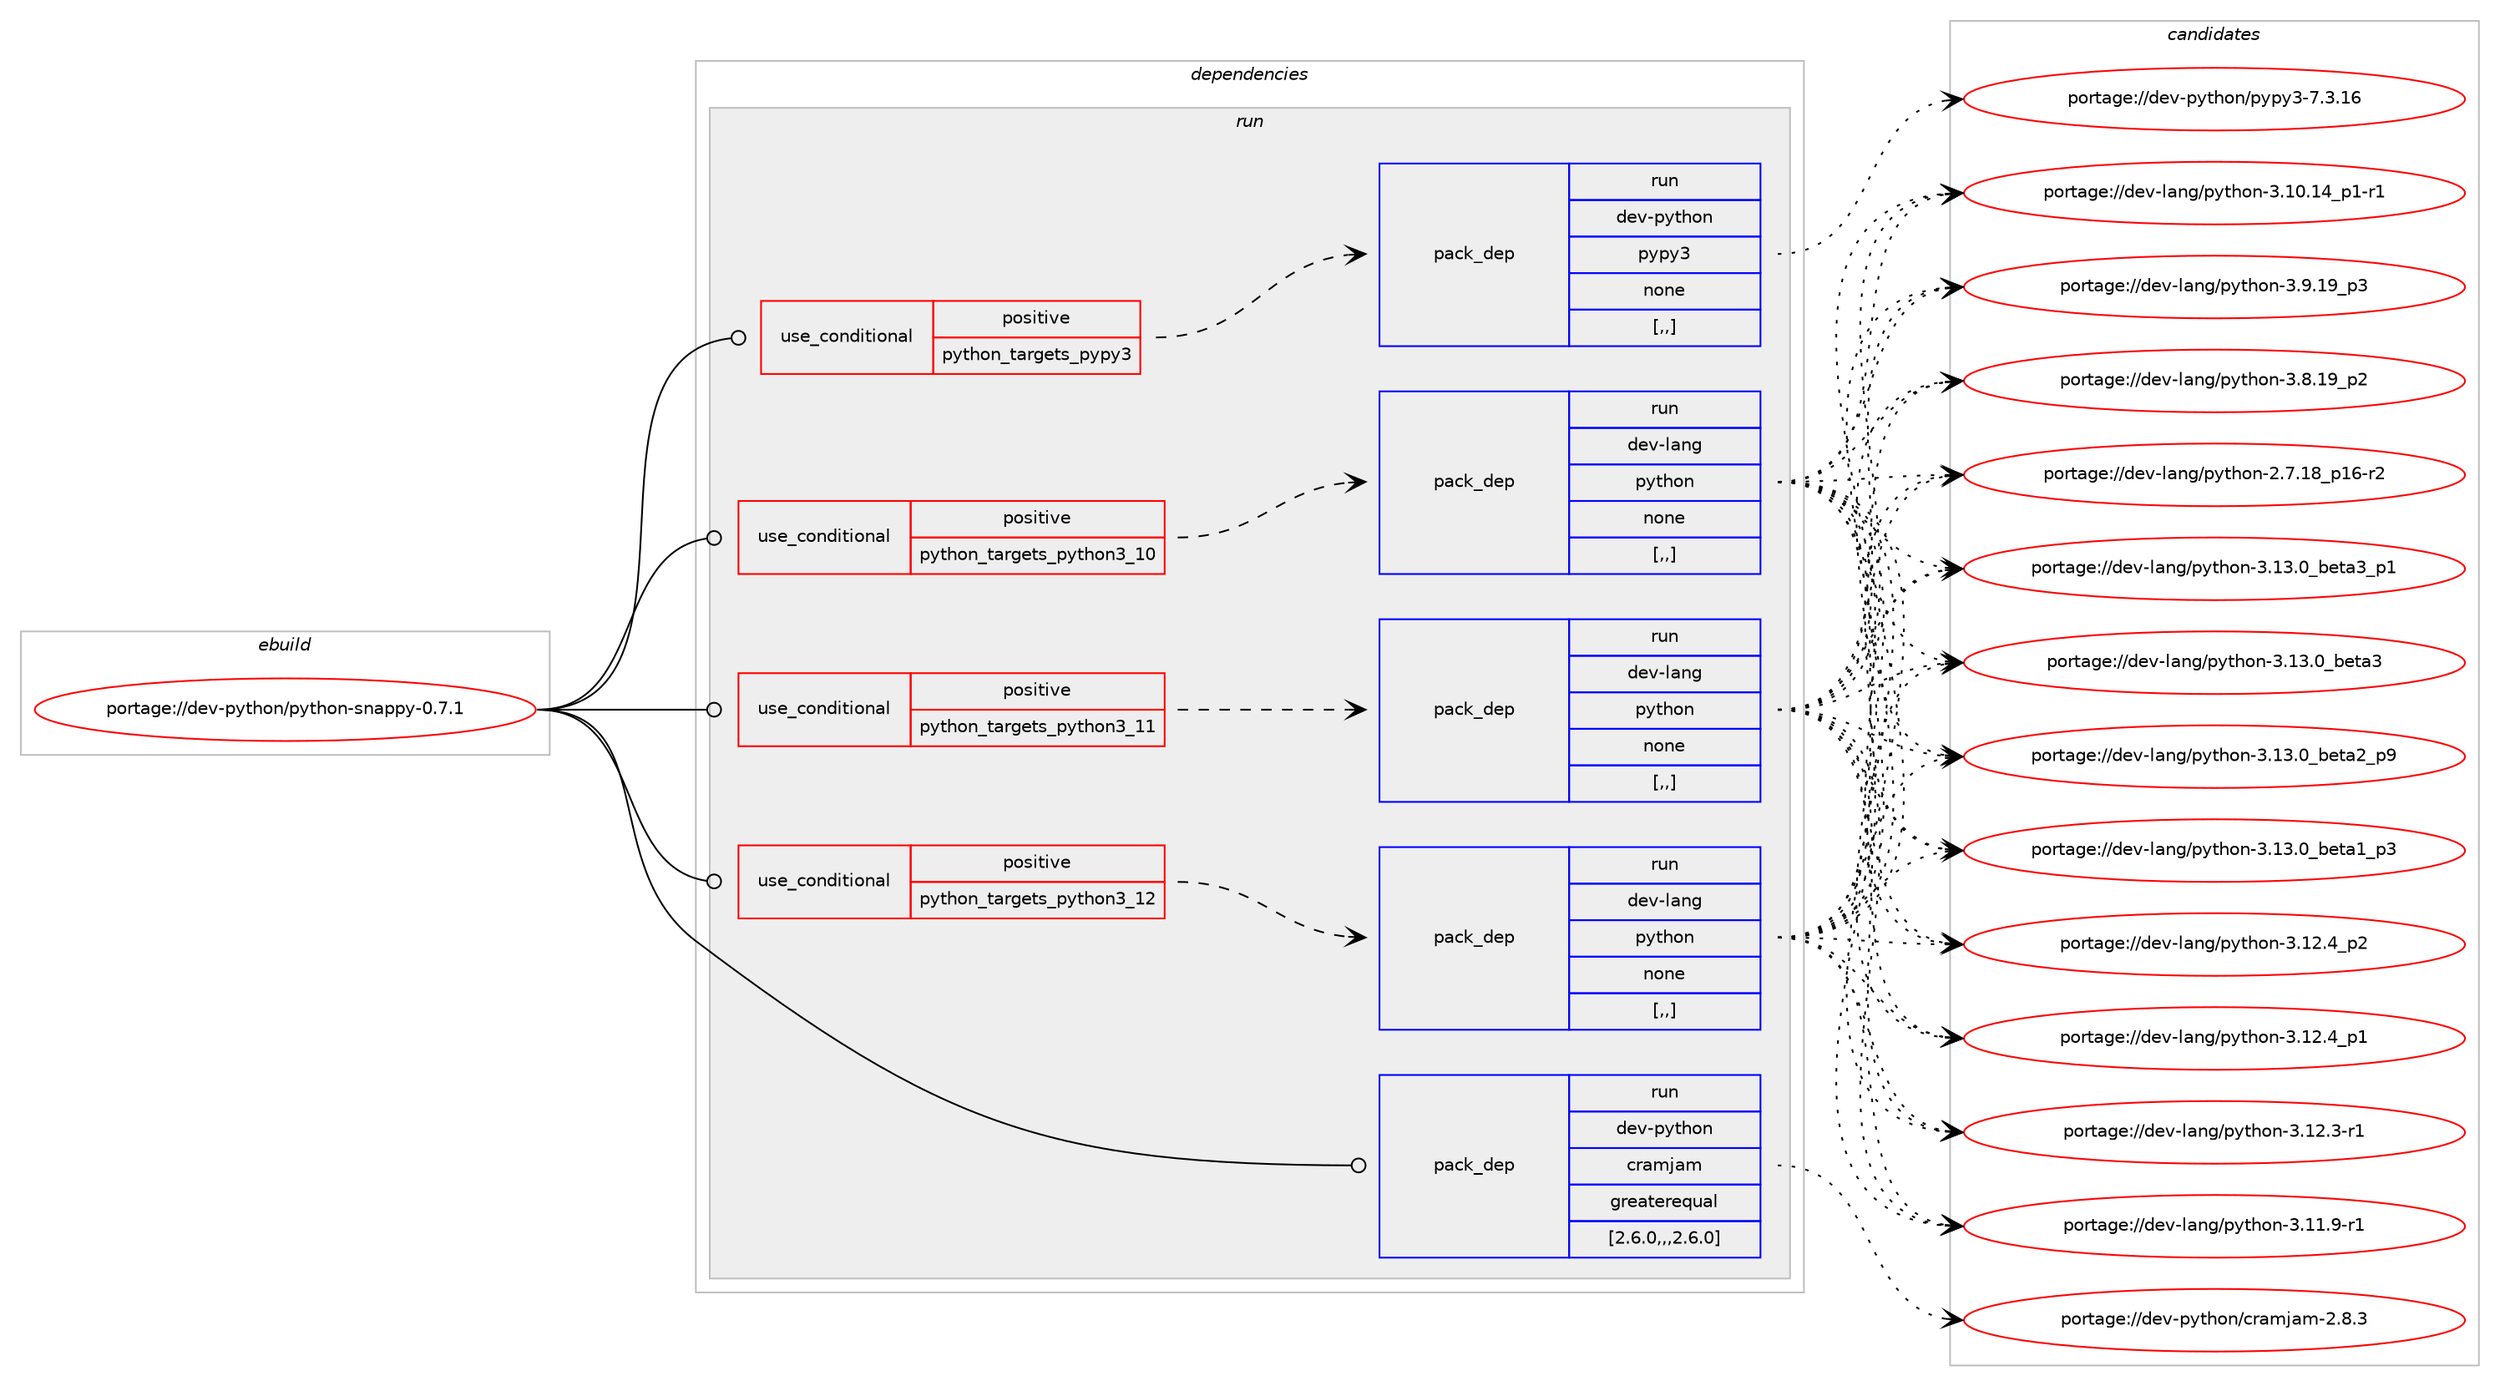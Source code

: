 digraph prolog {

# *************
# Graph options
# *************

newrank=true;
concentrate=true;
compound=true;
graph [rankdir=LR,fontname=Helvetica,fontsize=10,ranksep=1.5];#, ranksep=2.5, nodesep=0.2];
edge  [arrowhead=vee];
node  [fontname=Helvetica,fontsize=10];

# **********
# The ebuild
# **********

subgraph cluster_leftcol {
color=gray;
rank=same;
label=<<i>ebuild</i>>;
id [label="portage://dev-python/python-snappy-0.7.1", color=red, width=4, href="../dev-python/python-snappy-0.7.1.svg"];
}

# ****************
# The dependencies
# ****************

subgraph cluster_midcol {
color=gray;
label=<<i>dependencies</i>>;
subgraph cluster_compile {
fillcolor="#eeeeee";
style=filled;
label=<<i>compile</i>>;
}
subgraph cluster_compileandrun {
fillcolor="#eeeeee";
style=filled;
label=<<i>compile and run</i>>;
}
subgraph cluster_run {
fillcolor="#eeeeee";
style=filled;
label=<<i>run</i>>;
subgraph cond38034 {
dependency159320 [label=<<TABLE BORDER="0" CELLBORDER="1" CELLSPACING="0" CELLPADDING="4"><TR><TD ROWSPAN="3" CELLPADDING="10">use_conditional</TD></TR><TR><TD>positive</TD></TR><TR><TD>python_targets_pypy3</TD></TR></TABLE>>, shape=none, color=red];
subgraph pack120028 {
dependency159321 [label=<<TABLE BORDER="0" CELLBORDER="1" CELLSPACING="0" CELLPADDING="4" WIDTH="220"><TR><TD ROWSPAN="6" CELLPADDING="30">pack_dep</TD></TR><TR><TD WIDTH="110">run</TD></TR><TR><TD>dev-python</TD></TR><TR><TD>pypy3</TD></TR><TR><TD>none</TD></TR><TR><TD>[,,]</TD></TR></TABLE>>, shape=none, color=blue];
}
dependency159320:e -> dependency159321:w [weight=20,style="dashed",arrowhead="vee"];
}
id:e -> dependency159320:w [weight=20,style="solid",arrowhead="odot"];
subgraph cond38035 {
dependency159322 [label=<<TABLE BORDER="0" CELLBORDER="1" CELLSPACING="0" CELLPADDING="4"><TR><TD ROWSPAN="3" CELLPADDING="10">use_conditional</TD></TR><TR><TD>positive</TD></TR><TR><TD>python_targets_python3_10</TD></TR></TABLE>>, shape=none, color=red];
subgraph pack120029 {
dependency159323 [label=<<TABLE BORDER="0" CELLBORDER="1" CELLSPACING="0" CELLPADDING="4" WIDTH="220"><TR><TD ROWSPAN="6" CELLPADDING="30">pack_dep</TD></TR><TR><TD WIDTH="110">run</TD></TR><TR><TD>dev-lang</TD></TR><TR><TD>python</TD></TR><TR><TD>none</TD></TR><TR><TD>[,,]</TD></TR></TABLE>>, shape=none, color=blue];
}
dependency159322:e -> dependency159323:w [weight=20,style="dashed",arrowhead="vee"];
}
id:e -> dependency159322:w [weight=20,style="solid",arrowhead="odot"];
subgraph cond38036 {
dependency159324 [label=<<TABLE BORDER="0" CELLBORDER="1" CELLSPACING="0" CELLPADDING="4"><TR><TD ROWSPAN="3" CELLPADDING="10">use_conditional</TD></TR><TR><TD>positive</TD></TR><TR><TD>python_targets_python3_11</TD></TR></TABLE>>, shape=none, color=red];
subgraph pack120030 {
dependency159325 [label=<<TABLE BORDER="0" CELLBORDER="1" CELLSPACING="0" CELLPADDING="4" WIDTH="220"><TR><TD ROWSPAN="6" CELLPADDING="30">pack_dep</TD></TR><TR><TD WIDTH="110">run</TD></TR><TR><TD>dev-lang</TD></TR><TR><TD>python</TD></TR><TR><TD>none</TD></TR><TR><TD>[,,]</TD></TR></TABLE>>, shape=none, color=blue];
}
dependency159324:e -> dependency159325:w [weight=20,style="dashed",arrowhead="vee"];
}
id:e -> dependency159324:w [weight=20,style="solid",arrowhead="odot"];
subgraph cond38037 {
dependency159326 [label=<<TABLE BORDER="0" CELLBORDER="1" CELLSPACING="0" CELLPADDING="4"><TR><TD ROWSPAN="3" CELLPADDING="10">use_conditional</TD></TR><TR><TD>positive</TD></TR><TR><TD>python_targets_python3_12</TD></TR></TABLE>>, shape=none, color=red];
subgraph pack120031 {
dependency159327 [label=<<TABLE BORDER="0" CELLBORDER="1" CELLSPACING="0" CELLPADDING="4" WIDTH="220"><TR><TD ROWSPAN="6" CELLPADDING="30">pack_dep</TD></TR><TR><TD WIDTH="110">run</TD></TR><TR><TD>dev-lang</TD></TR><TR><TD>python</TD></TR><TR><TD>none</TD></TR><TR><TD>[,,]</TD></TR></TABLE>>, shape=none, color=blue];
}
dependency159326:e -> dependency159327:w [weight=20,style="dashed",arrowhead="vee"];
}
id:e -> dependency159326:w [weight=20,style="solid",arrowhead="odot"];
subgraph pack120032 {
dependency159328 [label=<<TABLE BORDER="0" CELLBORDER="1" CELLSPACING="0" CELLPADDING="4" WIDTH="220"><TR><TD ROWSPAN="6" CELLPADDING="30">pack_dep</TD></TR><TR><TD WIDTH="110">run</TD></TR><TR><TD>dev-python</TD></TR><TR><TD>cramjam</TD></TR><TR><TD>greaterequal</TD></TR><TR><TD>[2.6.0,,,2.6.0]</TD></TR></TABLE>>, shape=none, color=blue];
}
id:e -> dependency159328:w [weight=20,style="solid",arrowhead="odot"];
}
}

# **************
# The candidates
# **************

subgraph cluster_choices {
rank=same;
color=gray;
label=<<i>candidates</i>>;

subgraph choice120028 {
color=black;
nodesep=1;
choice10010111845112121116104111110471121211121215145554651464954 [label="portage://dev-python/pypy3-7.3.16", color=red, width=4,href="../dev-python/pypy3-7.3.16.svg"];
dependency159321:e -> choice10010111845112121116104111110471121211121215145554651464954:w [style=dotted,weight="100"];
}
subgraph choice120029 {
color=black;
nodesep=1;
choice10010111845108971101034711212111610411111045514649514648959810111697519511249 [label="portage://dev-lang/python-3.13.0_beta3_p1", color=red, width=4,href="../dev-lang/python-3.13.0_beta3_p1.svg"];
choice1001011184510897110103471121211161041111104551464951464895981011169751 [label="portage://dev-lang/python-3.13.0_beta3", color=red, width=4,href="../dev-lang/python-3.13.0_beta3.svg"];
choice10010111845108971101034711212111610411111045514649514648959810111697509511257 [label="portage://dev-lang/python-3.13.0_beta2_p9", color=red, width=4,href="../dev-lang/python-3.13.0_beta2_p9.svg"];
choice10010111845108971101034711212111610411111045514649514648959810111697499511251 [label="portage://dev-lang/python-3.13.0_beta1_p3", color=red, width=4,href="../dev-lang/python-3.13.0_beta1_p3.svg"];
choice100101118451089711010347112121116104111110455146495046529511250 [label="portage://dev-lang/python-3.12.4_p2", color=red, width=4,href="../dev-lang/python-3.12.4_p2.svg"];
choice100101118451089711010347112121116104111110455146495046529511249 [label="portage://dev-lang/python-3.12.4_p1", color=red, width=4,href="../dev-lang/python-3.12.4_p1.svg"];
choice100101118451089711010347112121116104111110455146495046514511449 [label="portage://dev-lang/python-3.12.3-r1", color=red, width=4,href="../dev-lang/python-3.12.3-r1.svg"];
choice100101118451089711010347112121116104111110455146494946574511449 [label="portage://dev-lang/python-3.11.9-r1", color=red, width=4,href="../dev-lang/python-3.11.9-r1.svg"];
choice100101118451089711010347112121116104111110455146494846495295112494511449 [label="portage://dev-lang/python-3.10.14_p1-r1", color=red, width=4,href="../dev-lang/python-3.10.14_p1-r1.svg"];
choice100101118451089711010347112121116104111110455146574649579511251 [label="portage://dev-lang/python-3.9.19_p3", color=red, width=4,href="../dev-lang/python-3.9.19_p3.svg"];
choice100101118451089711010347112121116104111110455146564649579511250 [label="portage://dev-lang/python-3.8.19_p2", color=red, width=4,href="../dev-lang/python-3.8.19_p2.svg"];
choice100101118451089711010347112121116104111110455046554649569511249544511450 [label="portage://dev-lang/python-2.7.18_p16-r2", color=red, width=4,href="../dev-lang/python-2.7.18_p16-r2.svg"];
dependency159323:e -> choice10010111845108971101034711212111610411111045514649514648959810111697519511249:w [style=dotted,weight="100"];
dependency159323:e -> choice1001011184510897110103471121211161041111104551464951464895981011169751:w [style=dotted,weight="100"];
dependency159323:e -> choice10010111845108971101034711212111610411111045514649514648959810111697509511257:w [style=dotted,weight="100"];
dependency159323:e -> choice10010111845108971101034711212111610411111045514649514648959810111697499511251:w [style=dotted,weight="100"];
dependency159323:e -> choice100101118451089711010347112121116104111110455146495046529511250:w [style=dotted,weight="100"];
dependency159323:e -> choice100101118451089711010347112121116104111110455146495046529511249:w [style=dotted,weight="100"];
dependency159323:e -> choice100101118451089711010347112121116104111110455146495046514511449:w [style=dotted,weight="100"];
dependency159323:e -> choice100101118451089711010347112121116104111110455146494946574511449:w [style=dotted,weight="100"];
dependency159323:e -> choice100101118451089711010347112121116104111110455146494846495295112494511449:w [style=dotted,weight="100"];
dependency159323:e -> choice100101118451089711010347112121116104111110455146574649579511251:w [style=dotted,weight="100"];
dependency159323:e -> choice100101118451089711010347112121116104111110455146564649579511250:w [style=dotted,weight="100"];
dependency159323:e -> choice100101118451089711010347112121116104111110455046554649569511249544511450:w [style=dotted,weight="100"];
}
subgraph choice120030 {
color=black;
nodesep=1;
choice10010111845108971101034711212111610411111045514649514648959810111697519511249 [label="portage://dev-lang/python-3.13.0_beta3_p1", color=red, width=4,href="../dev-lang/python-3.13.0_beta3_p1.svg"];
choice1001011184510897110103471121211161041111104551464951464895981011169751 [label="portage://dev-lang/python-3.13.0_beta3", color=red, width=4,href="../dev-lang/python-3.13.0_beta3.svg"];
choice10010111845108971101034711212111610411111045514649514648959810111697509511257 [label="portage://dev-lang/python-3.13.0_beta2_p9", color=red, width=4,href="../dev-lang/python-3.13.0_beta2_p9.svg"];
choice10010111845108971101034711212111610411111045514649514648959810111697499511251 [label="portage://dev-lang/python-3.13.0_beta1_p3", color=red, width=4,href="../dev-lang/python-3.13.0_beta1_p3.svg"];
choice100101118451089711010347112121116104111110455146495046529511250 [label="portage://dev-lang/python-3.12.4_p2", color=red, width=4,href="../dev-lang/python-3.12.4_p2.svg"];
choice100101118451089711010347112121116104111110455146495046529511249 [label="portage://dev-lang/python-3.12.4_p1", color=red, width=4,href="../dev-lang/python-3.12.4_p1.svg"];
choice100101118451089711010347112121116104111110455146495046514511449 [label="portage://dev-lang/python-3.12.3-r1", color=red, width=4,href="../dev-lang/python-3.12.3-r1.svg"];
choice100101118451089711010347112121116104111110455146494946574511449 [label="portage://dev-lang/python-3.11.9-r1", color=red, width=4,href="../dev-lang/python-3.11.9-r1.svg"];
choice100101118451089711010347112121116104111110455146494846495295112494511449 [label="portage://dev-lang/python-3.10.14_p1-r1", color=red, width=4,href="../dev-lang/python-3.10.14_p1-r1.svg"];
choice100101118451089711010347112121116104111110455146574649579511251 [label="portage://dev-lang/python-3.9.19_p3", color=red, width=4,href="../dev-lang/python-3.9.19_p3.svg"];
choice100101118451089711010347112121116104111110455146564649579511250 [label="portage://dev-lang/python-3.8.19_p2", color=red, width=4,href="../dev-lang/python-3.8.19_p2.svg"];
choice100101118451089711010347112121116104111110455046554649569511249544511450 [label="portage://dev-lang/python-2.7.18_p16-r2", color=red, width=4,href="../dev-lang/python-2.7.18_p16-r2.svg"];
dependency159325:e -> choice10010111845108971101034711212111610411111045514649514648959810111697519511249:w [style=dotted,weight="100"];
dependency159325:e -> choice1001011184510897110103471121211161041111104551464951464895981011169751:w [style=dotted,weight="100"];
dependency159325:e -> choice10010111845108971101034711212111610411111045514649514648959810111697509511257:w [style=dotted,weight="100"];
dependency159325:e -> choice10010111845108971101034711212111610411111045514649514648959810111697499511251:w [style=dotted,weight="100"];
dependency159325:e -> choice100101118451089711010347112121116104111110455146495046529511250:w [style=dotted,weight="100"];
dependency159325:e -> choice100101118451089711010347112121116104111110455146495046529511249:w [style=dotted,weight="100"];
dependency159325:e -> choice100101118451089711010347112121116104111110455146495046514511449:w [style=dotted,weight="100"];
dependency159325:e -> choice100101118451089711010347112121116104111110455146494946574511449:w [style=dotted,weight="100"];
dependency159325:e -> choice100101118451089711010347112121116104111110455146494846495295112494511449:w [style=dotted,weight="100"];
dependency159325:e -> choice100101118451089711010347112121116104111110455146574649579511251:w [style=dotted,weight="100"];
dependency159325:e -> choice100101118451089711010347112121116104111110455146564649579511250:w [style=dotted,weight="100"];
dependency159325:e -> choice100101118451089711010347112121116104111110455046554649569511249544511450:w [style=dotted,weight="100"];
}
subgraph choice120031 {
color=black;
nodesep=1;
choice10010111845108971101034711212111610411111045514649514648959810111697519511249 [label="portage://dev-lang/python-3.13.0_beta3_p1", color=red, width=4,href="../dev-lang/python-3.13.0_beta3_p1.svg"];
choice1001011184510897110103471121211161041111104551464951464895981011169751 [label="portage://dev-lang/python-3.13.0_beta3", color=red, width=4,href="../dev-lang/python-3.13.0_beta3.svg"];
choice10010111845108971101034711212111610411111045514649514648959810111697509511257 [label="portage://dev-lang/python-3.13.0_beta2_p9", color=red, width=4,href="../dev-lang/python-3.13.0_beta2_p9.svg"];
choice10010111845108971101034711212111610411111045514649514648959810111697499511251 [label="portage://dev-lang/python-3.13.0_beta1_p3", color=red, width=4,href="../dev-lang/python-3.13.0_beta1_p3.svg"];
choice100101118451089711010347112121116104111110455146495046529511250 [label="portage://dev-lang/python-3.12.4_p2", color=red, width=4,href="../dev-lang/python-3.12.4_p2.svg"];
choice100101118451089711010347112121116104111110455146495046529511249 [label="portage://dev-lang/python-3.12.4_p1", color=red, width=4,href="../dev-lang/python-3.12.4_p1.svg"];
choice100101118451089711010347112121116104111110455146495046514511449 [label="portage://dev-lang/python-3.12.3-r1", color=red, width=4,href="../dev-lang/python-3.12.3-r1.svg"];
choice100101118451089711010347112121116104111110455146494946574511449 [label="portage://dev-lang/python-3.11.9-r1", color=red, width=4,href="../dev-lang/python-3.11.9-r1.svg"];
choice100101118451089711010347112121116104111110455146494846495295112494511449 [label="portage://dev-lang/python-3.10.14_p1-r1", color=red, width=4,href="../dev-lang/python-3.10.14_p1-r1.svg"];
choice100101118451089711010347112121116104111110455146574649579511251 [label="portage://dev-lang/python-3.9.19_p3", color=red, width=4,href="../dev-lang/python-3.9.19_p3.svg"];
choice100101118451089711010347112121116104111110455146564649579511250 [label="portage://dev-lang/python-3.8.19_p2", color=red, width=4,href="../dev-lang/python-3.8.19_p2.svg"];
choice100101118451089711010347112121116104111110455046554649569511249544511450 [label="portage://dev-lang/python-2.7.18_p16-r2", color=red, width=4,href="../dev-lang/python-2.7.18_p16-r2.svg"];
dependency159327:e -> choice10010111845108971101034711212111610411111045514649514648959810111697519511249:w [style=dotted,weight="100"];
dependency159327:e -> choice1001011184510897110103471121211161041111104551464951464895981011169751:w [style=dotted,weight="100"];
dependency159327:e -> choice10010111845108971101034711212111610411111045514649514648959810111697509511257:w [style=dotted,weight="100"];
dependency159327:e -> choice10010111845108971101034711212111610411111045514649514648959810111697499511251:w [style=dotted,weight="100"];
dependency159327:e -> choice100101118451089711010347112121116104111110455146495046529511250:w [style=dotted,weight="100"];
dependency159327:e -> choice100101118451089711010347112121116104111110455146495046529511249:w [style=dotted,weight="100"];
dependency159327:e -> choice100101118451089711010347112121116104111110455146495046514511449:w [style=dotted,weight="100"];
dependency159327:e -> choice100101118451089711010347112121116104111110455146494946574511449:w [style=dotted,weight="100"];
dependency159327:e -> choice100101118451089711010347112121116104111110455146494846495295112494511449:w [style=dotted,weight="100"];
dependency159327:e -> choice100101118451089711010347112121116104111110455146574649579511251:w [style=dotted,weight="100"];
dependency159327:e -> choice100101118451089711010347112121116104111110455146564649579511250:w [style=dotted,weight="100"];
dependency159327:e -> choice100101118451089711010347112121116104111110455046554649569511249544511450:w [style=dotted,weight="100"];
}
subgraph choice120032 {
color=black;
nodesep=1;
choice1001011184511212111610411111047991149710910697109455046564651 [label="portage://dev-python/cramjam-2.8.3", color=red, width=4,href="../dev-python/cramjam-2.8.3.svg"];
dependency159328:e -> choice1001011184511212111610411111047991149710910697109455046564651:w [style=dotted,weight="100"];
}
}

}

